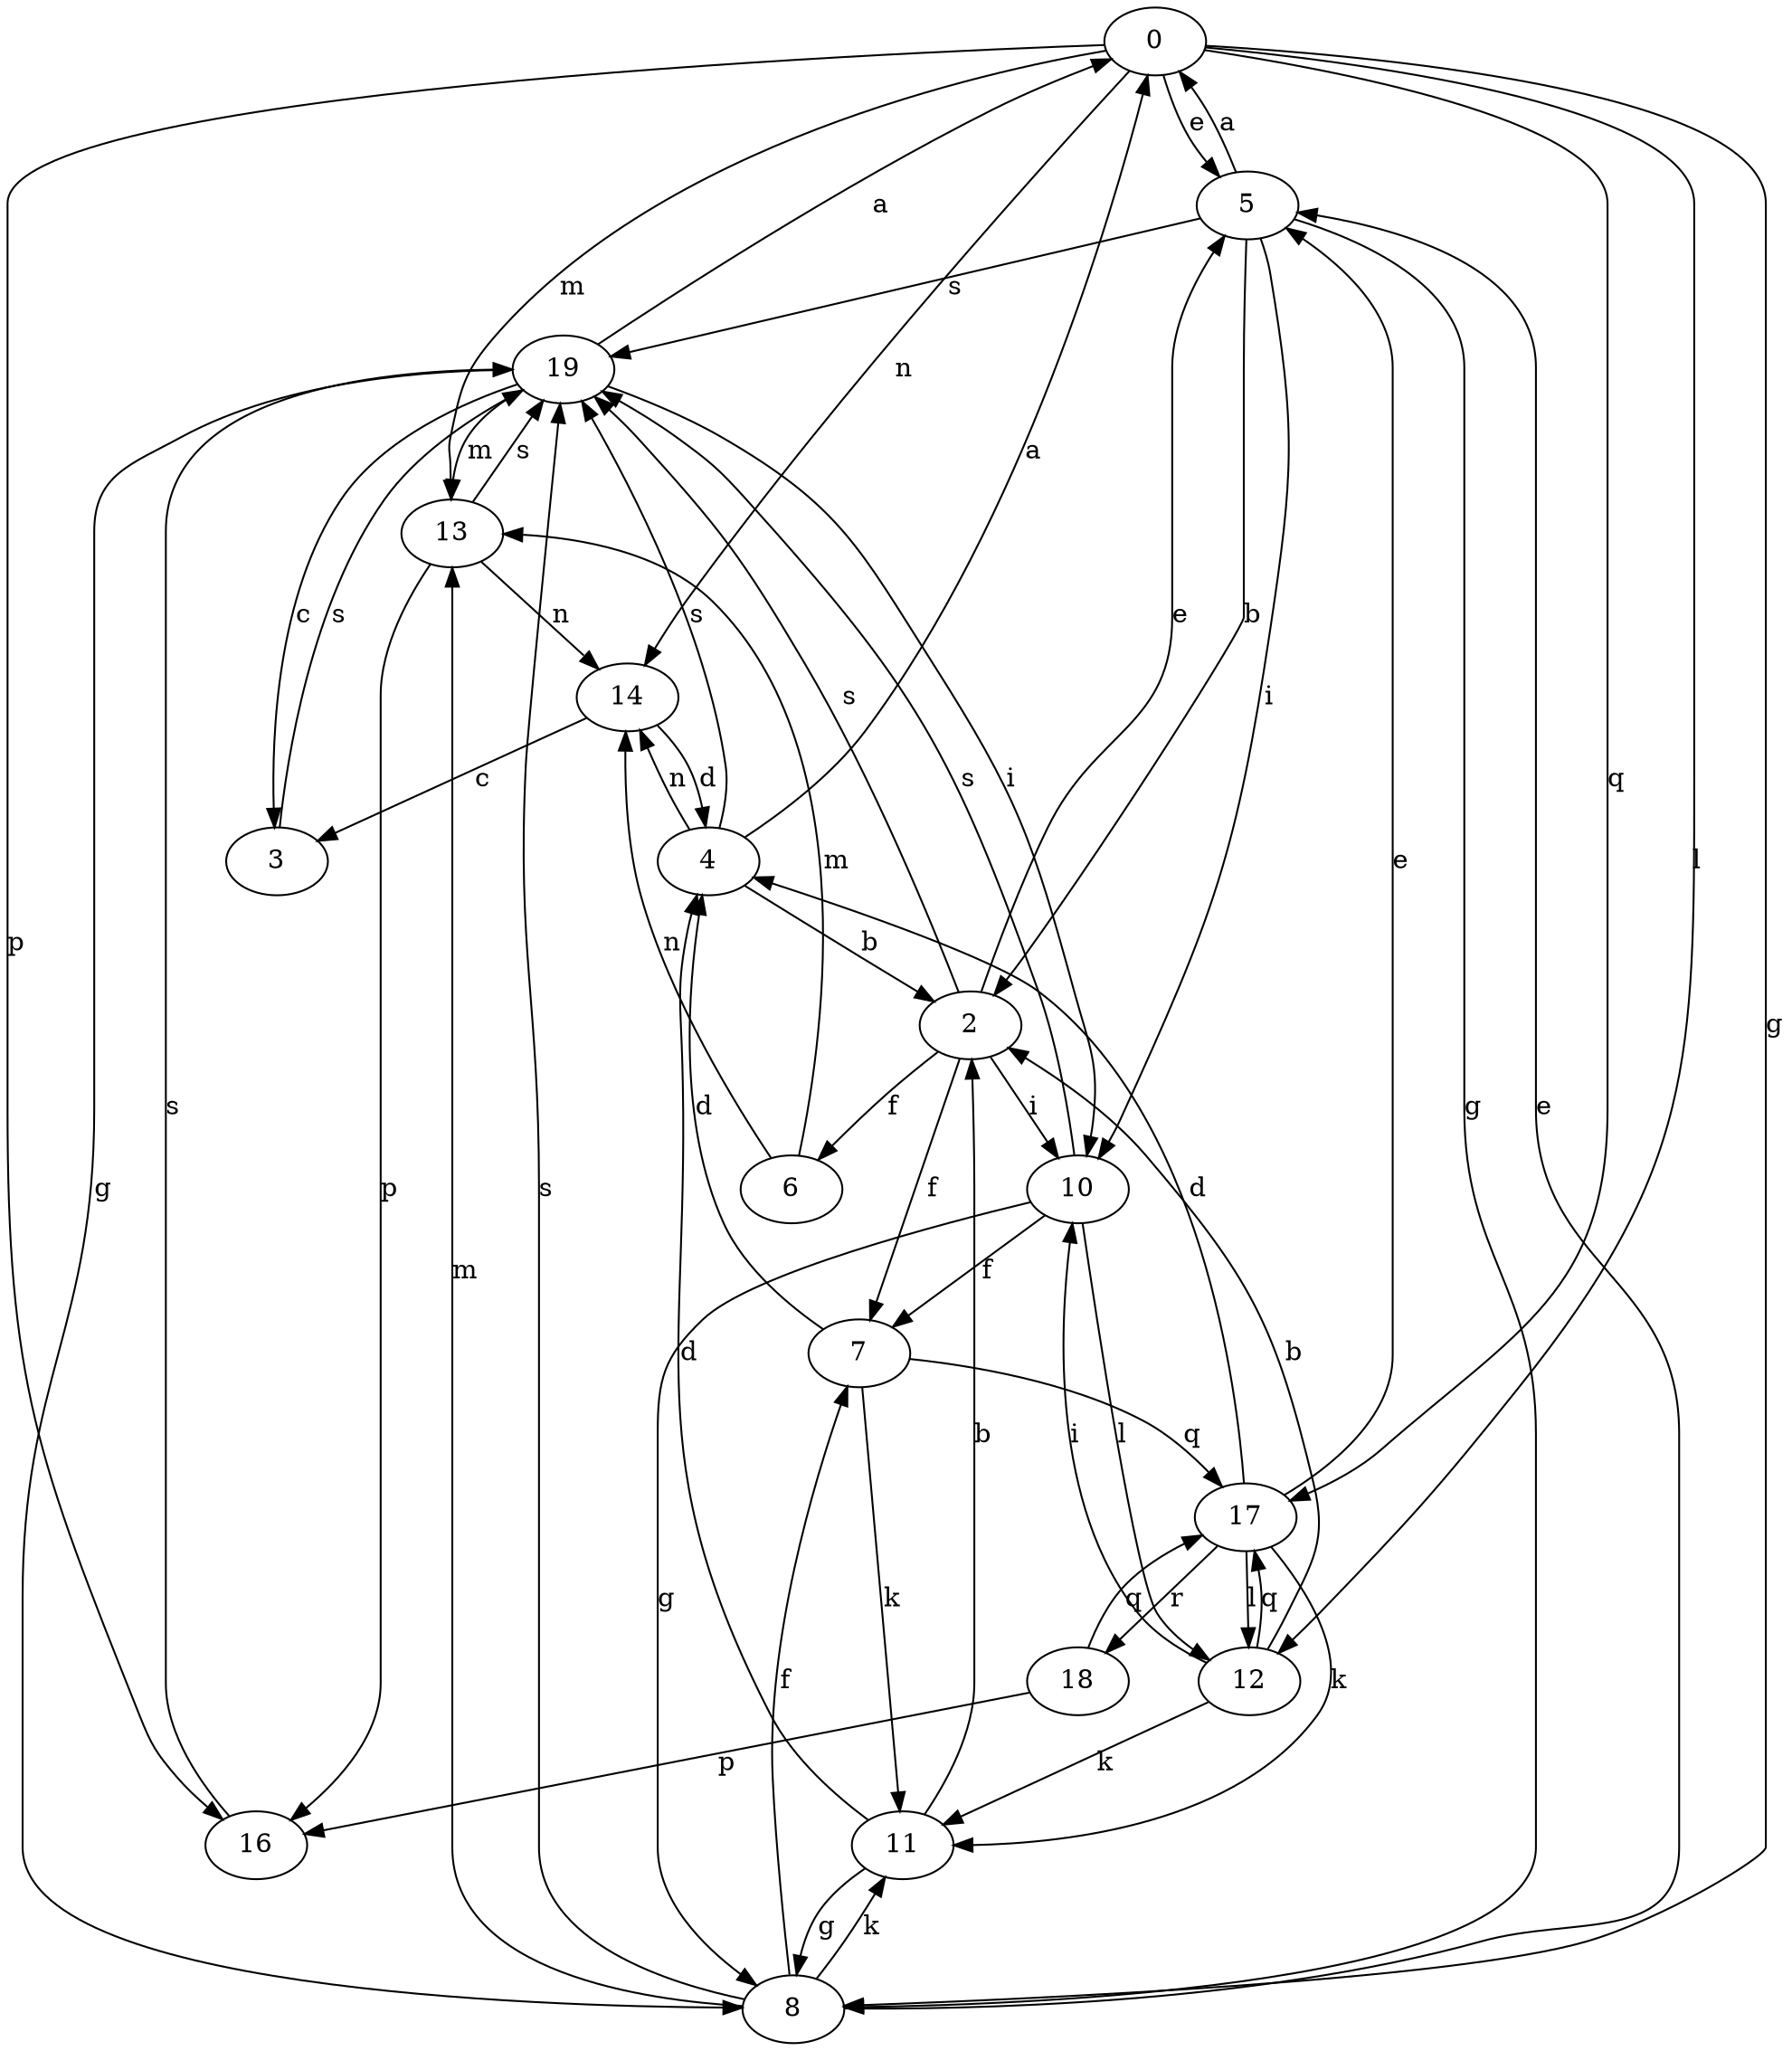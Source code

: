strict digraph  {
0;
2;
3;
4;
5;
6;
7;
8;
10;
11;
12;
13;
14;
16;
17;
18;
19;
0 -> 5  [label=e];
0 -> 8  [label=g];
0 -> 12  [label=l];
0 -> 13  [label=m];
0 -> 14  [label=n];
0 -> 16  [label=p];
0 -> 17  [label=q];
2 -> 5  [label=e];
2 -> 6  [label=f];
2 -> 7  [label=f];
2 -> 10  [label=i];
2 -> 19  [label=s];
3 -> 19  [label=s];
4 -> 0  [label=a];
4 -> 2  [label=b];
4 -> 14  [label=n];
4 -> 19  [label=s];
5 -> 0  [label=a];
5 -> 2  [label=b];
5 -> 8  [label=g];
5 -> 10  [label=i];
5 -> 19  [label=s];
6 -> 13  [label=m];
6 -> 14  [label=n];
7 -> 4  [label=d];
7 -> 11  [label=k];
7 -> 17  [label=q];
8 -> 5  [label=e];
8 -> 7  [label=f];
8 -> 11  [label=k];
8 -> 13  [label=m];
8 -> 19  [label=s];
10 -> 7  [label=f];
10 -> 8  [label=g];
10 -> 12  [label=l];
10 -> 19  [label=s];
11 -> 2  [label=b];
11 -> 4  [label=d];
11 -> 8  [label=g];
12 -> 2  [label=b];
12 -> 10  [label=i];
12 -> 11  [label=k];
12 -> 17  [label=q];
13 -> 14  [label=n];
13 -> 16  [label=p];
13 -> 19  [label=s];
14 -> 3  [label=c];
14 -> 4  [label=d];
16 -> 19  [label=s];
17 -> 4  [label=d];
17 -> 5  [label=e];
17 -> 11  [label=k];
17 -> 12  [label=l];
17 -> 18  [label=r];
18 -> 16  [label=p];
18 -> 17  [label=q];
19 -> 0  [label=a];
19 -> 3  [label=c];
19 -> 8  [label=g];
19 -> 10  [label=i];
19 -> 13  [label=m];
}
